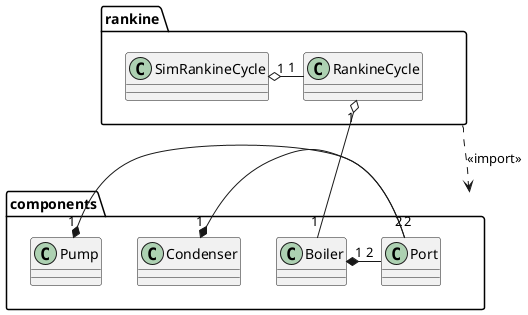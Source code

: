 @startuml
package components {
  Boiler "1" *- "2" Port
  Condenser "1"*- "2" Port
  Pump "1"*- "2" Port
}

package rankine {
  SimRankineCycle "1" o- "1" RankineCycle   
}
rankine ..> components : <<import>>
RankineCycle "1" o- "1" Boiler
@enduml